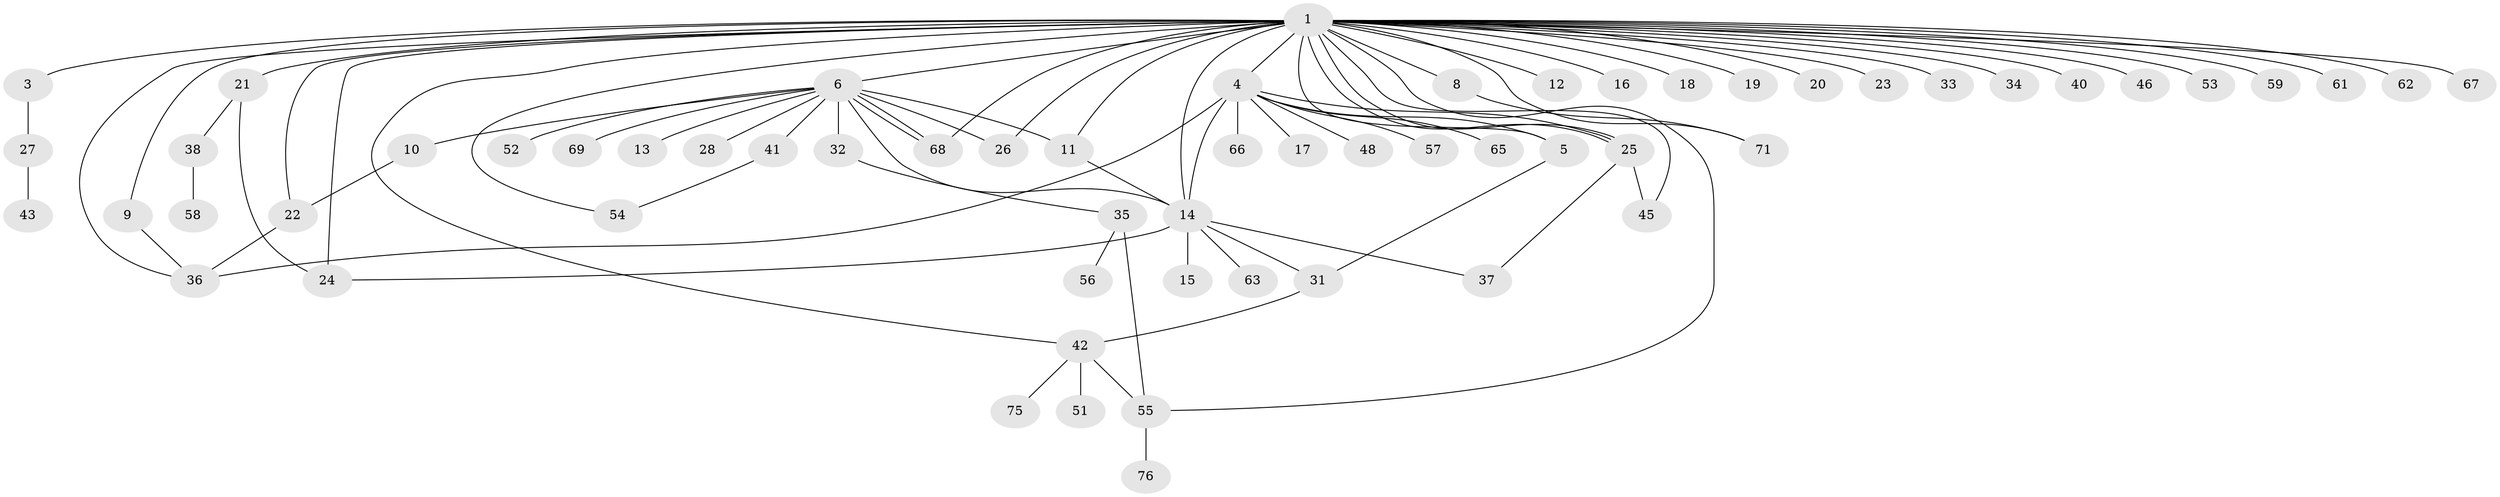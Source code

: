 // original degree distribution, {19: 0.012987012987012988, 28: 0.012987012987012988, 2: 0.22077922077922077, 8: 0.012987012987012988, 3: 0.18181818181818182, 15: 0.012987012987012988, 1: 0.44155844155844154, 9: 0.025974025974025976, 4: 0.05194805194805195, 5: 0.025974025974025976}
// Generated by graph-tools (version 1.1) at 2025/11/02/27/25 16:11:11]
// undirected, 61 vertices, 84 edges
graph export_dot {
graph [start="1"]
  node [color=gray90,style=filled];
  1 [super="+2"];
  3;
  4 [super="+64"];
  5 [super="+7"];
  6 [super="+72"];
  8;
  9 [super="+39"];
  10;
  11 [super="+77"];
  12;
  13;
  14 [super="+30"];
  15;
  16;
  17;
  18;
  19;
  20;
  21 [super="+29"];
  22;
  23;
  24;
  25;
  26 [super="+60"];
  27 [super="+70"];
  28;
  31 [super="+44"];
  32;
  33;
  34;
  35 [super="+49"];
  36 [super="+50"];
  37 [super="+47"];
  38;
  40;
  41;
  42 [super="+73"];
  43;
  45;
  46;
  48;
  51;
  52;
  53;
  54;
  55;
  56;
  57;
  58 [super="+74"];
  59;
  61;
  62;
  63;
  65;
  66;
  67;
  68;
  69;
  71;
  75;
  76;
  1 -- 3;
  1 -- 4 [weight=3];
  1 -- 5;
  1 -- 6 [weight=2];
  1 -- 9;
  1 -- 11;
  1 -- 18;
  1 -- 19;
  1 -- 21 [weight=4];
  1 -- 23;
  1 -- 25;
  1 -- 25;
  1 -- 36;
  1 -- 45;
  1 -- 62;
  1 -- 67;
  1 -- 68;
  1 -- 71;
  1 -- 8;
  1 -- 12;
  1 -- 14;
  1 -- 16;
  1 -- 20;
  1 -- 22;
  1 -- 24;
  1 -- 26;
  1 -- 33;
  1 -- 34;
  1 -- 40;
  1 -- 42;
  1 -- 46;
  1 -- 53;
  1 -- 54;
  1 -- 55;
  1 -- 59;
  1 -- 61;
  3 -- 27;
  4 -- 14;
  4 -- 17;
  4 -- 48;
  4 -- 57;
  4 -- 65;
  4 -- 5;
  4 -- 66;
  4 -- 25;
  4 -- 36;
  5 -- 31;
  6 -- 10 [weight=2];
  6 -- 13;
  6 -- 14;
  6 -- 26;
  6 -- 28;
  6 -- 32;
  6 -- 41;
  6 -- 52;
  6 -- 68;
  6 -- 68;
  6 -- 69;
  6 -- 11;
  8 -- 71;
  9 -- 36;
  10 -- 22;
  11 -- 14;
  14 -- 15 [weight=2];
  14 -- 24;
  14 -- 63;
  14 -- 31;
  14 -- 37;
  21 -- 38;
  21 -- 24;
  22 -- 36;
  25 -- 37;
  25 -- 45;
  27 -- 43;
  31 -- 42;
  32 -- 35;
  35 -- 55;
  35 -- 56;
  38 -- 58;
  41 -- 54;
  42 -- 51;
  42 -- 75;
  42 -- 55;
  55 -- 76;
}
